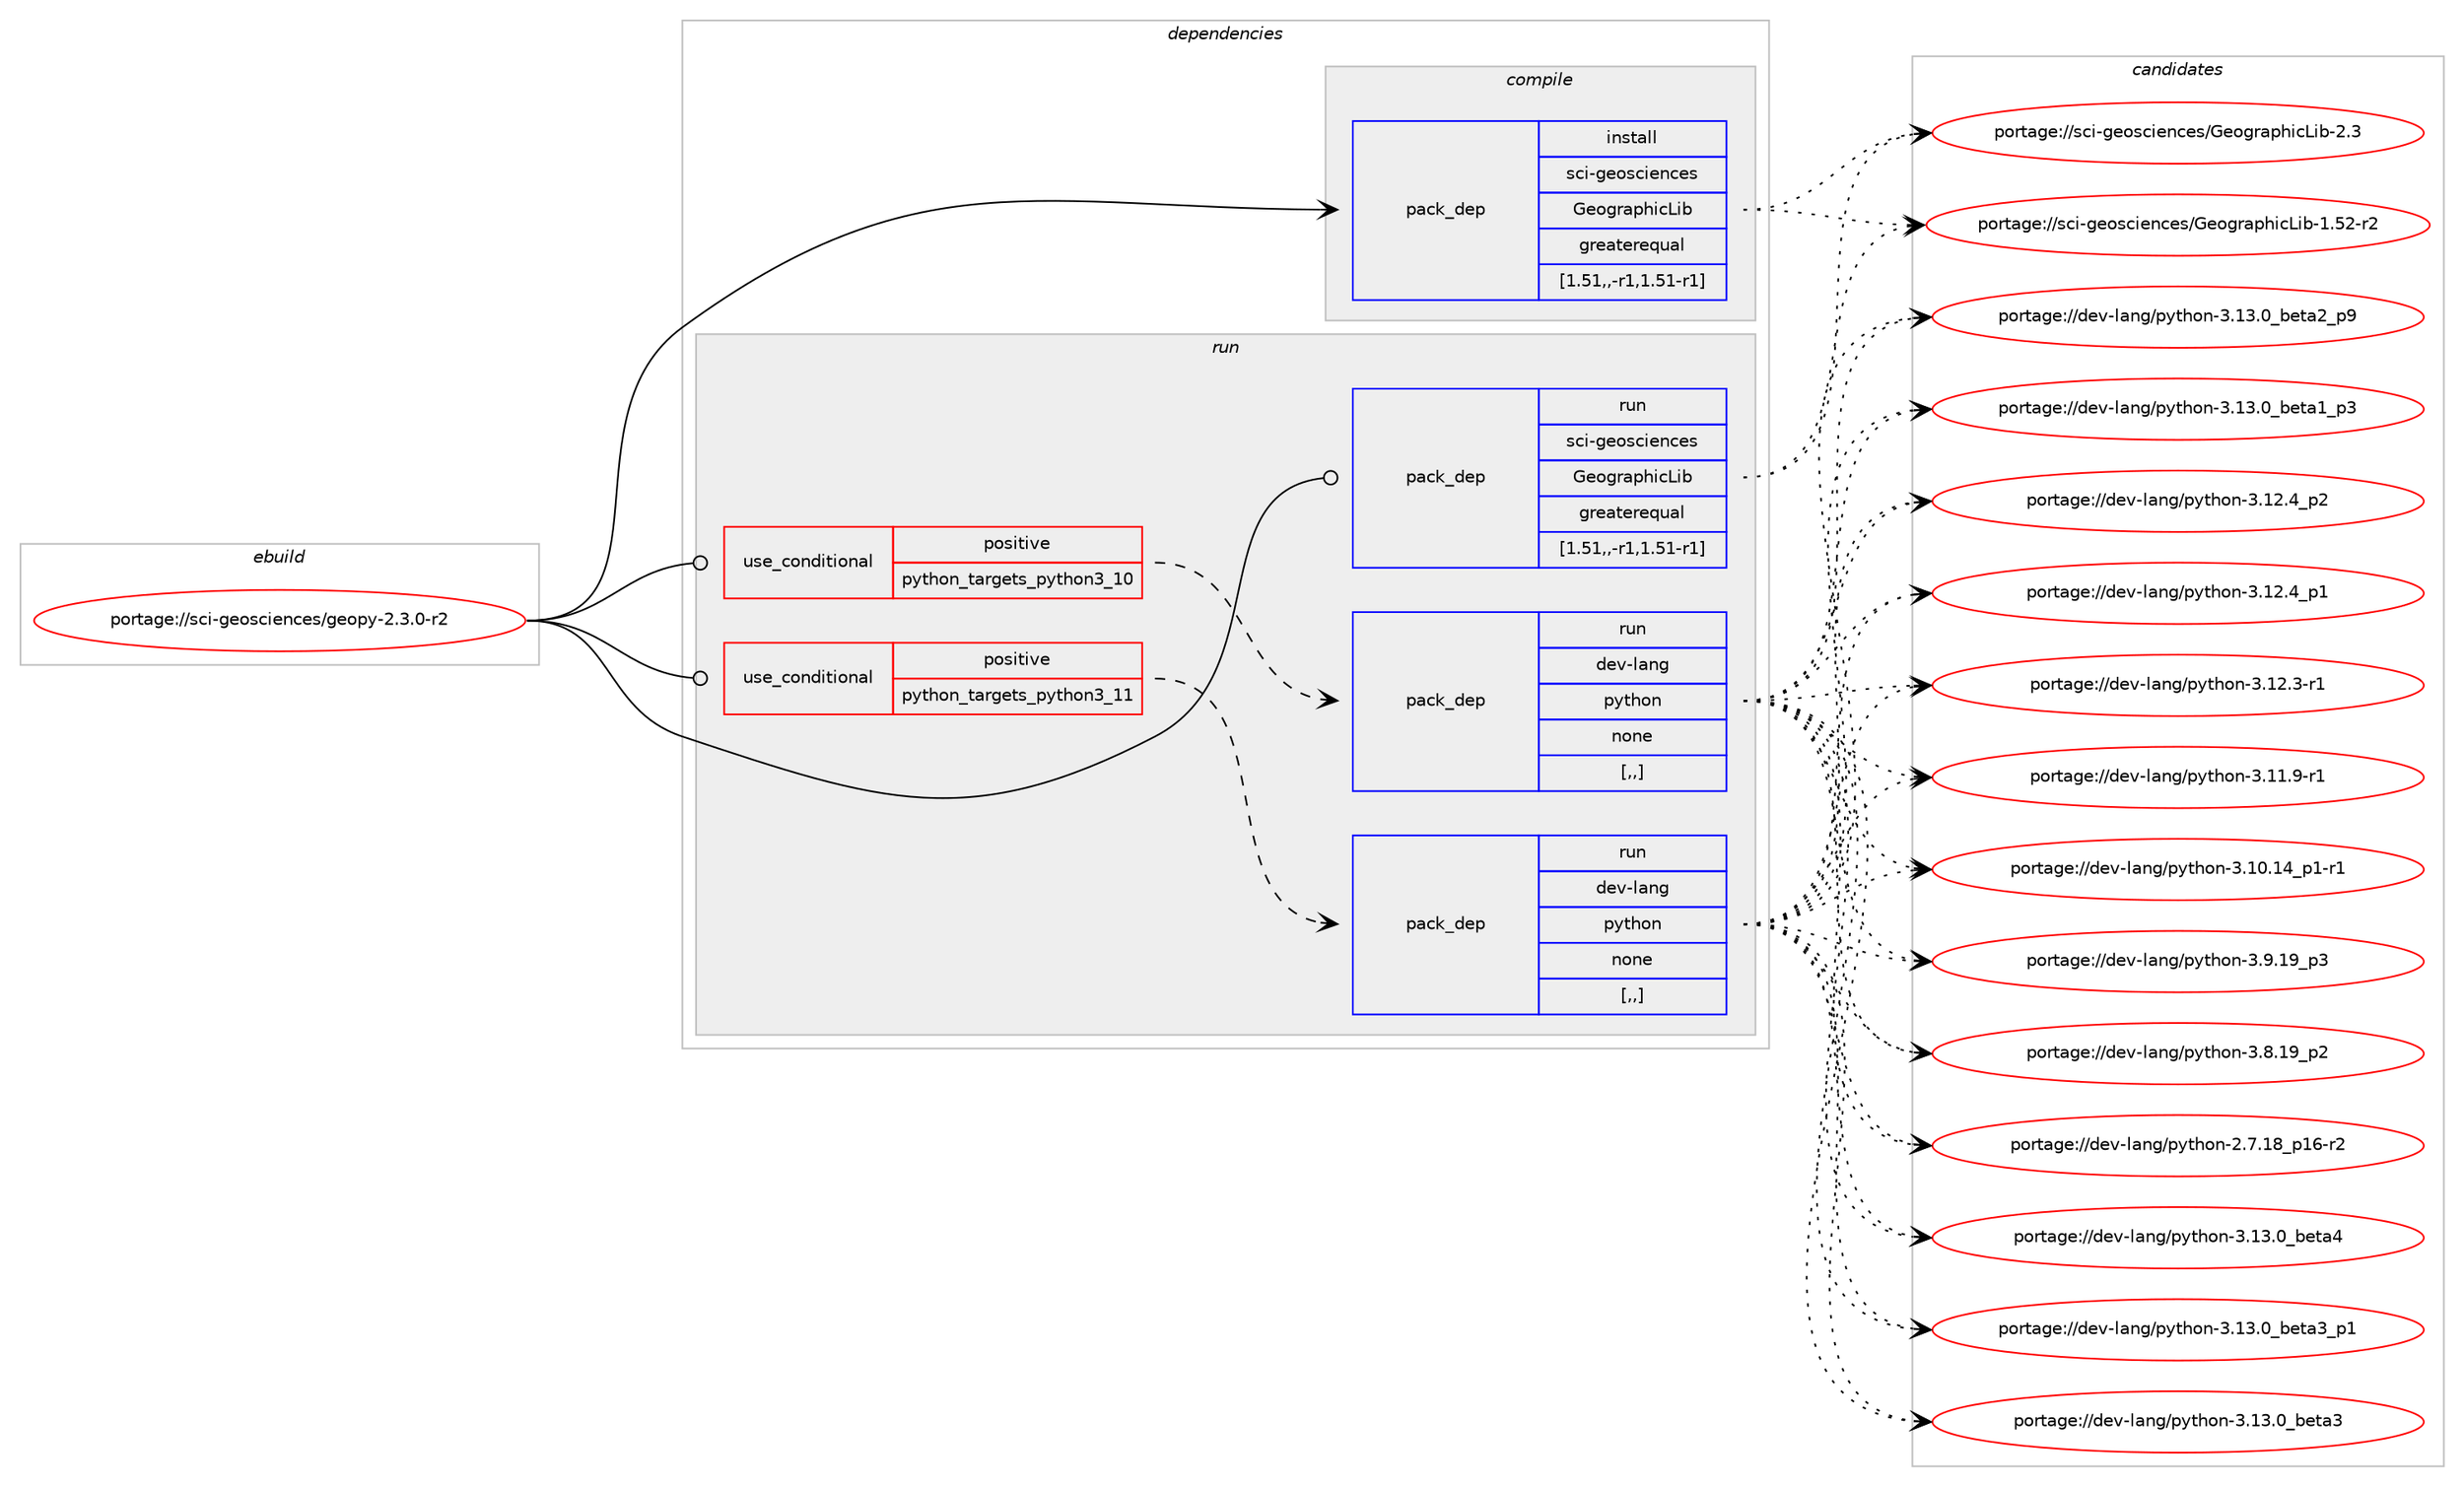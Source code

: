 digraph prolog {

# *************
# Graph options
# *************

newrank=true;
concentrate=true;
compound=true;
graph [rankdir=LR,fontname=Helvetica,fontsize=10,ranksep=1.5];#, ranksep=2.5, nodesep=0.2];
edge  [arrowhead=vee];
node  [fontname=Helvetica,fontsize=10];

# **********
# The ebuild
# **********

subgraph cluster_leftcol {
color=gray;
label=<<i>ebuild</i>>;
id [label="portage://sci-geosciences/geopy-2.3.0-r2", color=red, width=4, href="../sci-geosciences/geopy-2.3.0-r2.svg"];
}

# ****************
# The dependencies
# ****************

subgraph cluster_midcol {
color=gray;
label=<<i>dependencies</i>>;
subgraph cluster_compile {
fillcolor="#eeeeee";
style=filled;
label=<<i>compile</i>>;
subgraph pack288549 {
dependency395967 [label=<<TABLE BORDER="0" CELLBORDER="1" CELLSPACING="0" CELLPADDING="4" WIDTH="220"><TR><TD ROWSPAN="6" CELLPADDING="30">pack_dep</TD></TR><TR><TD WIDTH="110">install</TD></TR><TR><TD>sci-geosciences</TD></TR><TR><TD>GeographicLib</TD></TR><TR><TD>greaterequal</TD></TR><TR><TD>[1.51,,-r1,1.51-r1]</TD></TR></TABLE>>, shape=none, color=blue];
}
id:e -> dependency395967:w [weight=20,style="solid",arrowhead="vee"];
}
subgraph cluster_compileandrun {
fillcolor="#eeeeee";
style=filled;
label=<<i>compile and run</i>>;
}
subgraph cluster_run {
fillcolor="#eeeeee";
style=filled;
label=<<i>run</i>>;
subgraph cond104602 {
dependency395968 [label=<<TABLE BORDER="0" CELLBORDER="1" CELLSPACING="0" CELLPADDING="4"><TR><TD ROWSPAN="3" CELLPADDING="10">use_conditional</TD></TR><TR><TD>positive</TD></TR><TR><TD>python_targets_python3_10</TD></TR></TABLE>>, shape=none, color=red];
subgraph pack288550 {
dependency395969 [label=<<TABLE BORDER="0" CELLBORDER="1" CELLSPACING="0" CELLPADDING="4" WIDTH="220"><TR><TD ROWSPAN="6" CELLPADDING="30">pack_dep</TD></TR><TR><TD WIDTH="110">run</TD></TR><TR><TD>dev-lang</TD></TR><TR><TD>python</TD></TR><TR><TD>none</TD></TR><TR><TD>[,,]</TD></TR></TABLE>>, shape=none, color=blue];
}
dependency395968:e -> dependency395969:w [weight=20,style="dashed",arrowhead="vee"];
}
id:e -> dependency395968:w [weight=20,style="solid",arrowhead="odot"];
subgraph cond104603 {
dependency395970 [label=<<TABLE BORDER="0" CELLBORDER="1" CELLSPACING="0" CELLPADDING="4"><TR><TD ROWSPAN="3" CELLPADDING="10">use_conditional</TD></TR><TR><TD>positive</TD></TR><TR><TD>python_targets_python3_11</TD></TR></TABLE>>, shape=none, color=red];
subgraph pack288551 {
dependency395971 [label=<<TABLE BORDER="0" CELLBORDER="1" CELLSPACING="0" CELLPADDING="4" WIDTH="220"><TR><TD ROWSPAN="6" CELLPADDING="30">pack_dep</TD></TR><TR><TD WIDTH="110">run</TD></TR><TR><TD>dev-lang</TD></TR><TR><TD>python</TD></TR><TR><TD>none</TD></TR><TR><TD>[,,]</TD></TR></TABLE>>, shape=none, color=blue];
}
dependency395970:e -> dependency395971:w [weight=20,style="dashed",arrowhead="vee"];
}
id:e -> dependency395970:w [weight=20,style="solid",arrowhead="odot"];
subgraph pack288552 {
dependency395972 [label=<<TABLE BORDER="0" CELLBORDER="1" CELLSPACING="0" CELLPADDING="4" WIDTH="220"><TR><TD ROWSPAN="6" CELLPADDING="30">pack_dep</TD></TR><TR><TD WIDTH="110">run</TD></TR><TR><TD>sci-geosciences</TD></TR><TR><TD>GeographicLib</TD></TR><TR><TD>greaterequal</TD></TR><TR><TD>[1.51,,-r1,1.51-r1]</TD></TR></TABLE>>, shape=none, color=blue];
}
id:e -> dependency395972:w [weight=20,style="solid",arrowhead="odot"];
}
}

# **************
# The candidates
# **************

subgraph cluster_choices {
rank=same;
color=gray;
label=<<i>candidates</i>>;

subgraph choice288549 {
color=black;
nodesep=1;
choice1159910545103101111115991051011109910111547711011111031149711210410599761059845504651 [label="portage://sci-geosciences/GeographicLib-2.3", color=red, width=4,href="../sci-geosciences/GeographicLib-2.3.svg"];
choice1159910545103101111115991051011109910111547711011111031149711210410599761059845494653504511450 [label="portage://sci-geosciences/GeographicLib-1.52-r2", color=red, width=4,href="../sci-geosciences/GeographicLib-1.52-r2.svg"];
dependency395967:e -> choice1159910545103101111115991051011109910111547711011111031149711210410599761059845504651:w [style=dotted,weight="100"];
dependency395967:e -> choice1159910545103101111115991051011109910111547711011111031149711210410599761059845494653504511450:w [style=dotted,weight="100"];
}
subgraph choice288550 {
color=black;
nodesep=1;
choice1001011184510897110103471121211161041111104551464951464895981011169752 [label="portage://dev-lang/python-3.13.0_beta4", color=red, width=4,href="../dev-lang/python-3.13.0_beta4.svg"];
choice10010111845108971101034711212111610411111045514649514648959810111697519511249 [label="portage://dev-lang/python-3.13.0_beta3_p1", color=red, width=4,href="../dev-lang/python-3.13.0_beta3_p1.svg"];
choice1001011184510897110103471121211161041111104551464951464895981011169751 [label="portage://dev-lang/python-3.13.0_beta3", color=red, width=4,href="../dev-lang/python-3.13.0_beta3.svg"];
choice10010111845108971101034711212111610411111045514649514648959810111697509511257 [label="portage://dev-lang/python-3.13.0_beta2_p9", color=red, width=4,href="../dev-lang/python-3.13.0_beta2_p9.svg"];
choice10010111845108971101034711212111610411111045514649514648959810111697499511251 [label="portage://dev-lang/python-3.13.0_beta1_p3", color=red, width=4,href="../dev-lang/python-3.13.0_beta1_p3.svg"];
choice100101118451089711010347112121116104111110455146495046529511250 [label="portage://dev-lang/python-3.12.4_p2", color=red, width=4,href="../dev-lang/python-3.12.4_p2.svg"];
choice100101118451089711010347112121116104111110455146495046529511249 [label="portage://dev-lang/python-3.12.4_p1", color=red, width=4,href="../dev-lang/python-3.12.4_p1.svg"];
choice100101118451089711010347112121116104111110455146495046514511449 [label="portage://dev-lang/python-3.12.3-r1", color=red, width=4,href="../dev-lang/python-3.12.3-r1.svg"];
choice100101118451089711010347112121116104111110455146494946574511449 [label="portage://dev-lang/python-3.11.9-r1", color=red, width=4,href="../dev-lang/python-3.11.9-r1.svg"];
choice100101118451089711010347112121116104111110455146494846495295112494511449 [label="portage://dev-lang/python-3.10.14_p1-r1", color=red, width=4,href="../dev-lang/python-3.10.14_p1-r1.svg"];
choice100101118451089711010347112121116104111110455146574649579511251 [label="portage://dev-lang/python-3.9.19_p3", color=red, width=4,href="../dev-lang/python-3.9.19_p3.svg"];
choice100101118451089711010347112121116104111110455146564649579511250 [label="portage://dev-lang/python-3.8.19_p2", color=red, width=4,href="../dev-lang/python-3.8.19_p2.svg"];
choice100101118451089711010347112121116104111110455046554649569511249544511450 [label="portage://dev-lang/python-2.7.18_p16-r2", color=red, width=4,href="../dev-lang/python-2.7.18_p16-r2.svg"];
dependency395969:e -> choice1001011184510897110103471121211161041111104551464951464895981011169752:w [style=dotted,weight="100"];
dependency395969:e -> choice10010111845108971101034711212111610411111045514649514648959810111697519511249:w [style=dotted,weight="100"];
dependency395969:e -> choice1001011184510897110103471121211161041111104551464951464895981011169751:w [style=dotted,weight="100"];
dependency395969:e -> choice10010111845108971101034711212111610411111045514649514648959810111697509511257:w [style=dotted,weight="100"];
dependency395969:e -> choice10010111845108971101034711212111610411111045514649514648959810111697499511251:w [style=dotted,weight="100"];
dependency395969:e -> choice100101118451089711010347112121116104111110455146495046529511250:w [style=dotted,weight="100"];
dependency395969:e -> choice100101118451089711010347112121116104111110455146495046529511249:w [style=dotted,weight="100"];
dependency395969:e -> choice100101118451089711010347112121116104111110455146495046514511449:w [style=dotted,weight="100"];
dependency395969:e -> choice100101118451089711010347112121116104111110455146494946574511449:w [style=dotted,weight="100"];
dependency395969:e -> choice100101118451089711010347112121116104111110455146494846495295112494511449:w [style=dotted,weight="100"];
dependency395969:e -> choice100101118451089711010347112121116104111110455146574649579511251:w [style=dotted,weight="100"];
dependency395969:e -> choice100101118451089711010347112121116104111110455146564649579511250:w [style=dotted,weight="100"];
dependency395969:e -> choice100101118451089711010347112121116104111110455046554649569511249544511450:w [style=dotted,weight="100"];
}
subgraph choice288551 {
color=black;
nodesep=1;
choice1001011184510897110103471121211161041111104551464951464895981011169752 [label="portage://dev-lang/python-3.13.0_beta4", color=red, width=4,href="../dev-lang/python-3.13.0_beta4.svg"];
choice10010111845108971101034711212111610411111045514649514648959810111697519511249 [label="portage://dev-lang/python-3.13.0_beta3_p1", color=red, width=4,href="../dev-lang/python-3.13.0_beta3_p1.svg"];
choice1001011184510897110103471121211161041111104551464951464895981011169751 [label="portage://dev-lang/python-3.13.0_beta3", color=red, width=4,href="../dev-lang/python-3.13.0_beta3.svg"];
choice10010111845108971101034711212111610411111045514649514648959810111697509511257 [label="portage://dev-lang/python-3.13.0_beta2_p9", color=red, width=4,href="../dev-lang/python-3.13.0_beta2_p9.svg"];
choice10010111845108971101034711212111610411111045514649514648959810111697499511251 [label="portage://dev-lang/python-3.13.0_beta1_p3", color=red, width=4,href="../dev-lang/python-3.13.0_beta1_p3.svg"];
choice100101118451089711010347112121116104111110455146495046529511250 [label="portage://dev-lang/python-3.12.4_p2", color=red, width=4,href="../dev-lang/python-3.12.4_p2.svg"];
choice100101118451089711010347112121116104111110455146495046529511249 [label="portage://dev-lang/python-3.12.4_p1", color=red, width=4,href="../dev-lang/python-3.12.4_p1.svg"];
choice100101118451089711010347112121116104111110455146495046514511449 [label="portage://dev-lang/python-3.12.3-r1", color=red, width=4,href="../dev-lang/python-3.12.3-r1.svg"];
choice100101118451089711010347112121116104111110455146494946574511449 [label="portage://dev-lang/python-3.11.9-r1", color=red, width=4,href="../dev-lang/python-3.11.9-r1.svg"];
choice100101118451089711010347112121116104111110455146494846495295112494511449 [label="portage://dev-lang/python-3.10.14_p1-r1", color=red, width=4,href="../dev-lang/python-3.10.14_p1-r1.svg"];
choice100101118451089711010347112121116104111110455146574649579511251 [label="portage://dev-lang/python-3.9.19_p3", color=red, width=4,href="../dev-lang/python-3.9.19_p3.svg"];
choice100101118451089711010347112121116104111110455146564649579511250 [label="portage://dev-lang/python-3.8.19_p2", color=red, width=4,href="../dev-lang/python-3.8.19_p2.svg"];
choice100101118451089711010347112121116104111110455046554649569511249544511450 [label="portage://dev-lang/python-2.7.18_p16-r2", color=red, width=4,href="../dev-lang/python-2.7.18_p16-r2.svg"];
dependency395971:e -> choice1001011184510897110103471121211161041111104551464951464895981011169752:w [style=dotted,weight="100"];
dependency395971:e -> choice10010111845108971101034711212111610411111045514649514648959810111697519511249:w [style=dotted,weight="100"];
dependency395971:e -> choice1001011184510897110103471121211161041111104551464951464895981011169751:w [style=dotted,weight="100"];
dependency395971:e -> choice10010111845108971101034711212111610411111045514649514648959810111697509511257:w [style=dotted,weight="100"];
dependency395971:e -> choice10010111845108971101034711212111610411111045514649514648959810111697499511251:w [style=dotted,weight="100"];
dependency395971:e -> choice100101118451089711010347112121116104111110455146495046529511250:w [style=dotted,weight="100"];
dependency395971:e -> choice100101118451089711010347112121116104111110455146495046529511249:w [style=dotted,weight="100"];
dependency395971:e -> choice100101118451089711010347112121116104111110455146495046514511449:w [style=dotted,weight="100"];
dependency395971:e -> choice100101118451089711010347112121116104111110455146494946574511449:w [style=dotted,weight="100"];
dependency395971:e -> choice100101118451089711010347112121116104111110455146494846495295112494511449:w [style=dotted,weight="100"];
dependency395971:e -> choice100101118451089711010347112121116104111110455146574649579511251:w [style=dotted,weight="100"];
dependency395971:e -> choice100101118451089711010347112121116104111110455146564649579511250:w [style=dotted,weight="100"];
dependency395971:e -> choice100101118451089711010347112121116104111110455046554649569511249544511450:w [style=dotted,weight="100"];
}
subgraph choice288552 {
color=black;
nodesep=1;
choice1159910545103101111115991051011109910111547711011111031149711210410599761059845504651 [label="portage://sci-geosciences/GeographicLib-2.3", color=red, width=4,href="../sci-geosciences/GeographicLib-2.3.svg"];
choice1159910545103101111115991051011109910111547711011111031149711210410599761059845494653504511450 [label="portage://sci-geosciences/GeographicLib-1.52-r2", color=red, width=4,href="../sci-geosciences/GeographicLib-1.52-r2.svg"];
dependency395972:e -> choice1159910545103101111115991051011109910111547711011111031149711210410599761059845504651:w [style=dotted,weight="100"];
dependency395972:e -> choice1159910545103101111115991051011109910111547711011111031149711210410599761059845494653504511450:w [style=dotted,weight="100"];
}
}

}
